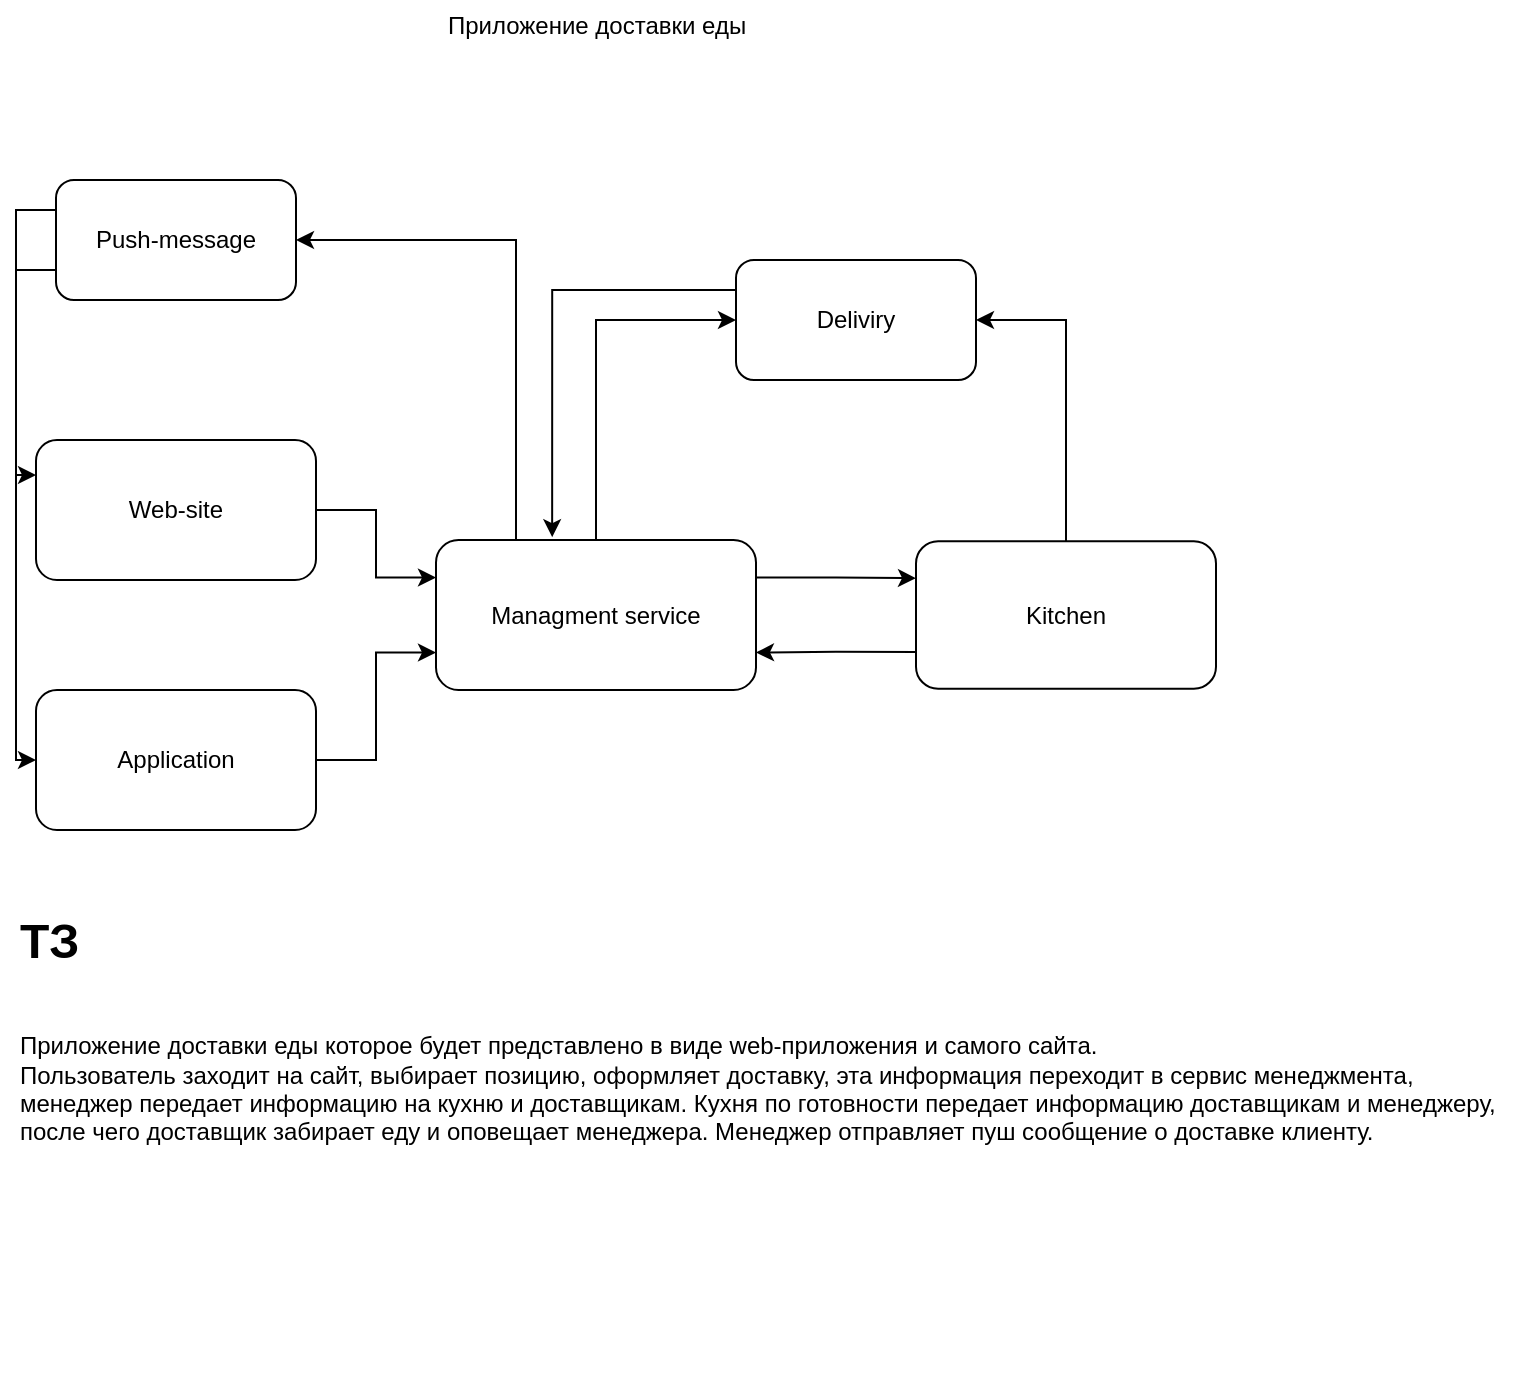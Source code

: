 <mxfile version="24.0.4" type="github">
  <diagram name="Page-1" id="74e2e168-ea6b-b213-b513-2b3c1d86103e">
    <mxGraphModel dx="1593" dy="867" grid="1" gridSize="10" guides="1" tooltips="1" connect="1" arrows="1" fold="1" page="1" pageScale="1" pageWidth="1100" pageHeight="850" background="none" math="0" shadow="0">
      <root>
        <mxCell id="0" />
        <mxCell id="1" parent="0" />
        <mxCell id="K9nd1w9CICe55JjAkrVK-10" style="edgeStyle=orthogonalEdgeStyle;rounded=0;orthogonalLoop=1;jettySize=auto;html=1;exitX=1;exitY=0.5;exitDx=0;exitDy=0;entryX=0;entryY=0.25;entryDx=0;entryDy=0;" edge="1" parent="1" source="K9nd1w9CICe55JjAkrVK-1" target="K9nd1w9CICe55JjAkrVK-4">
          <mxGeometry relative="1" as="geometry" />
        </mxCell>
        <mxCell id="K9nd1w9CICe55JjAkrVK-1" value="Web-site" style="rounded=1;whiteSpace=wrap;html=1;" vertex="1" parent="1">
          <mxGeometry x="80" y="300" width="140" height="70" as="geometry" />
        </mxCell>
        <mxCell id="K9nd1w9CICe55JjAkrVK-11" style="edgeStyle=orthogonalEdgeStyle;rounded=0;orthogonalLoop=1;jettySize=auto;html=1;exitX=1;exitY=0.5;exitDx=0;exitDy=0;entryX=0;entryY=0.75;entryDx=0;entryDy=0;" edge="1" parent="1" source="K9nd1w9CICe55JjAkrVK-3" target="K9nd1w9CICe55JjAkrVK-4">
          <mxGeometry relative="1" as="geometry" />
        </mxCell>
        <mxCell id="K9nd1w9CICe55JjAkrVK-3" value="Application" style="rounded=1;whiteSpace=wrap;html=1;" vertex="1" parent="1">
          <mxGeometry x="80" y="425" width="140" height="70" as="geometry" />
        </mxCell>
        <mxCell id="K9nd1w9CICe55JjAkrVK-15" style="edgeStyle=orthogonalEdgeStyle;rounded=0;orthogonalLoop=1;jettySize=auto;html=1;exitX=0.5;exitY=0;exitDx=0;exitDy=0;entryX=0;entryY=0.5;entryDx=0;entryDy=0;" edge="1" parent="1" source="K9nd1w9CICe55JjAkrVK-4" target="K9nd1w9CICe55JjAkrVK-6">
          <mxGeometry relative="1" as="geometry" />
        </mxCell>
        <mxCell id="K9nd1w9CICe55JjAkrVK-20" style="edgeStyle=orthogonalEdgeStyle;rounded=0;orthogonalLoop=1;jettySize=auto;html=1;exitX=0.25;exitY=0;exitDx=0;exitDy=0;entryX=1;entryY=0.5;entryDx=0;entryDy=0;" edge="1" parent="1" source="K9nd1w9CICe55JjAkrVK-4" target="K9nd1w9CICe55JjAkrVK-12">
          <mxGeometry relative="1" as="geometry" />
        </mxCell>
        <mxCell id="K9nd1w9CICe55JjAkrVK-31" style="edgeStyle=orthogonalEdgeStyle;rounded=0;orthogonalLoop=1;jettySize=auto;html=1;exitX=1;exitY=0.25;exitDx=0;exitDy=0;entryX=0;entryY=0.25;entryDx=0;entryDy=0;" edge="1" parent="1" source="K9nd1w9CICe55JjAkrVK-4" target="K9nd1w9CICe55JjAkrVK-5">
          <mxGeometry relative="1" as="geometry" />
        </mxCell>
        <mxCell id="K9nd1w9CICe55JjAkrVK-4" value="Managment service" style="rounded=1;whiteSpace=wrap;html=1;" vertex="1" parent="1">
          <mxGeometry x="280" y="350" width="160" height="75" as="geometry" />
        </mxCell>
        <mxCell id="K9nd1w9CICe55JjAkrVK-18" style="edgeStyle=orthogonalEdgeStyle;rounded=0;orthogonalLoop=1;jettySize=auto;html=1;exitX=0.5;exitY=0;exitDx=0;exitDy=0;entryX=1;entryY=0.5;entryDx=0;entryDy=0;" edge="1" parent="1" source="K9nd1w9CICe55JjAkrVK-5" target="K9nd1w9CICe55JjAkrVK-6">
          <mxGeometry relative="1" as="geometry" />
        </mxCell>
        <mxCell id="K9nd1w9CICe55JjAkrVK-32" style="edgeStyle=orthogonalEdgeStyle;rounded=0;orthogonalLoop=1;jettySize=auto;html=1;exitX=0;exitY=0.75;exitDx=0;exitDy=0;entryX=1;entryY=0.75;entryDx=0;entryDy=0;" edge="1" parent="1" source="K9nd1w9CICe55JjAkrVK-5" target="K9nd1w9CICe55JjAkrVK-4">
          <mxGeometry relative="1" as="geometry" />
        </mxCell>
        <mxCell id="K9nd1w9CICe55JjAkrVK-5" value="Kitchen" style="rounded=1;whiteSpace=wrap;html=1;" vertex="1" parent="1">
          <mxGeometry x="520" y="350.63" width="150" height="73.75" as="geometry" />
        </mxCell>
        <mxCell id="K9nd1w9CICe55JjAkrVK-6" value="Deliviry" style="rounded=1;whiteSpace=wrap;html=1;" vertex="1" parent="1">
          <mxGeometry x="430" y="210" width="120" height="60" as="geometry" />
        </mxCell>
        <mxCell id="K9nd1w9CICe55JjAkrVK-24" style="edgeStyle=orthogonalEdgeStyle;rounded=0;orthogonalLoop=1;jettySize=auto;html=1;exitX=0;exitY=0.25;exitDx=0;exitDy=0;entryX=0;entryY=0.25;entryDx=0;entryDy=0;" edge="1" parent="1" source="K9nd1w9CICe55JjAkrVK-12" target="K9nd1w9CICe55JjAkrVK-1">
          <mxGeometry relative="1" as="geometry" />
        </mxCell>
        <mxCell id="K9nd1w9CICe55JjAkrVK-25" style="edgeStyle=orthogonalEdgeStyle;rounded=0;orthogonalLoop=1;jettySize=auto;html=1;exitX=0;exitY=0.75;exitDx=0;exitDy=0;entryX=0;entryY=0.5;entryDx=0;entryDy=0;" edge="1" parent="1" source="K9nd1w9CICe55JjAkrVK-12" target="K9nd1w9CICe55JjAkrVK-3">
          <mxGeometry relative="1" as="geometry" />
        </mxCell>
        <mxCell id="K9nd1w9CICe55JjAkrVK-12" value="Push-message" style="rounded=1;whiteSpace=wrap;html=1;" vertex="1" parent="1">
          <mxGeometry x="90" y="170" width="120" height="60" as="geometry" />
        </mxCell>
        <mxCell id="K9nd1w9CICe55JjAkrVK-19" style="edgeStyle=orthogonalEdgeStyle;rounded=0;orthogonalLoop=1;jettySize=auto;html=1;exitX=0;exitY=0.25;exitDx=0;exitDy=0;entryX=0.363;entryY=-0.019;entryDx=0;entryDy=0;entryPerimeter=0;" edge="1" parent="1" source="K9nd1w9CICe55JjAkrVK-6" target="K9nd1w9CICe55JjAkrVK-4">
          <mxGeometry relative="1" as="geometry" />
        </mxCell>
        <mxCell id="K9nd1w9CICe55JjAkrVK-26" value="Приложение доставки еды&lt;div&gt;&lt;br&gt;&lt;/div&gt;" style="text;html=1;align=center;verticalAlign=middle;resizable=0;points=[];autosize=1;strokeColor=none;fillColor=none;" vertex="1" parent="1">
          <mxGeometry x="275" y="80" width="170" height="40" as="geometry" />
        </mxCell>
        <mxCell id="K9nd1w9CICe55JjAkrVK-36" value="&lt;h1 style=&quot;margin-top: 0px;&quot;&gt;ТЗ&lt;/h1&gt;&lt;div&gt;&lt;br&gt;&lt;/div&gt;&lt;div&gt;Приложение доставки еды которое будет представлено в виде web-приложения и самого сайта.&lt;/div&gt;&lt;div&gt;Пользователь заходит на сайт, выбирает позицию, оформляет доставку, эта информация переходит в сервис менеджмента, менеджер передает информацию на кухню и доставщикам. Кухня по готовности передает информацию доставщикам и менеджеру, после чего доставщик забирает еду и оповещает менеджера. Менеджер отправляет пуш сообщение о доставке клиенту.&lt;/div&gt;" style="text;html=1;whiteSpace=wrap;overflow=hidden;rounded=0;" vertex="1" parent="1">
          <mxGeometry x="70" y="530" width="750" height="240" as="geometry" />
        </mxCell>
      </root>
    </mxGraphModel>
  </diagram>
</mxfile>

